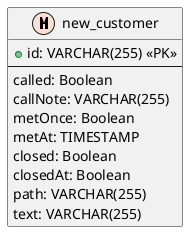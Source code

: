 @startuml

!define MASTER F9DFD5
!define TRANSACTION CAE7F2

entity "new_customer" as new_customer <<M,MASTER>> {
    + id: VARCHAR(255) <<PK>>
    --
    called: Boolean
    callNote: VARCHAR(255)
    metOnce: Boolean
    metAt: TIMESTAMP
    closed: Boolean
    closedAt: Boolean
    path: VARCHAR(255)
    text: VARCHAR(255)
}

@enduml